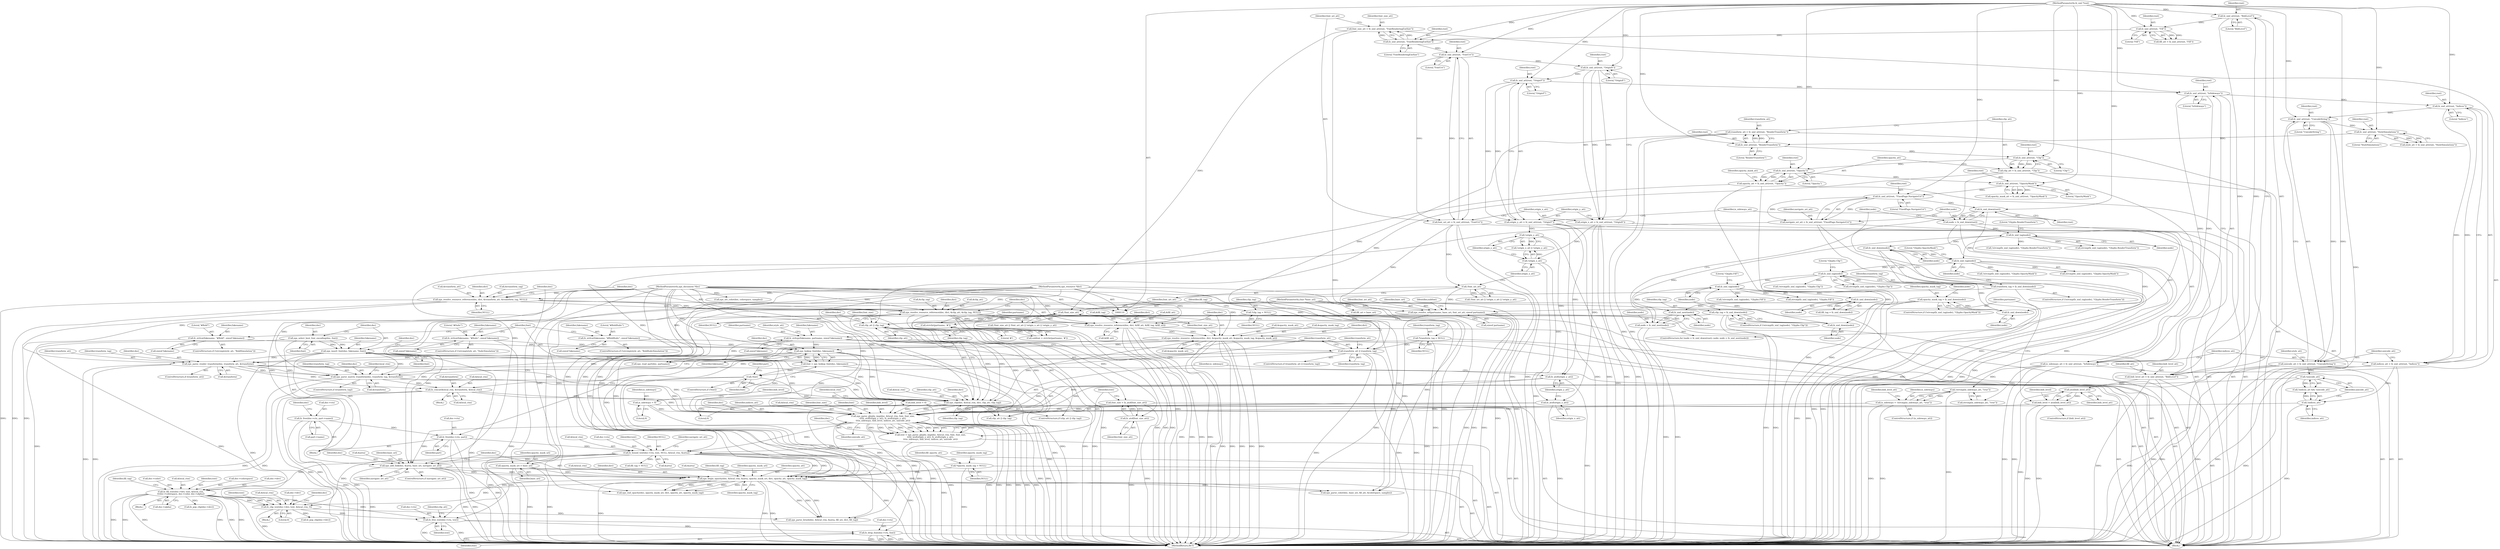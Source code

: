 digraph "0_ghostscript_60dabde18d7fe12b19da8b509bdfee9cc886aafc_1@API" {
"1000762" [label="(Call,fz_free_text(doc->ctx, text))"];
"1000642" [label="(Call,fz_bound_text(doc->ctx, text, NULL, &local_ctm, &area))"];
"1000579" [label="(Call,fz_free(doc->ctx, part))"];
"1000572" [label="(Call,fz_free(doc->ctx, part->name))"];
"1000626" [label="(Call,text = xps_parse_glyphs_imp(doc, &local_ctm, font, font_size,\n\t\t\tfz_atof(origin_x_att), fz_atof(origin_y_att),\n\t\t\tis_sideways, bidi_level, indices_att, unicode_att))"];
"1000628" [label="(Call,xps_parse_glyphs_imp(doc, &local_ctm, font, font_size,\n\t\t\tfz_atof(origin_x_att), fz_atof(origin_y_att),\n\t\t\tis_sideways, bidi_level, indices_att, unicode_att))"];
"1000568" [label="(Call,xps_insert_font(doc, fakename, font))"];
"1000565" [label="(Call,xps_select_best_font_encoding(doc, font))"];
"1000615" [label="(Call,xps_clip(doc, &local_ctm, dict, clip_att, clip_tag))"];
"1000599" [label="(Call,xps_parse_matrix_transform(doc, transform_tag, &transform))"];
"1000455" [label="(Call,xps_lookup_font(doc, fakename))"];
"1000340" [label="(Call,xps_resolve_resource_reference(doc, dict, &opacity_mask_att, &opacity_mask_tag, &opacity_mask_uri))"];
"1000331" [label="(Call,xps_resolve_resource_reference(doc, dict, &fill_att, &fill_tag, &fill_uri))"];
"1000323" [label="(Call,xps_resolve_resource_reference(doc, dict, &clip_att, &clip_tag, NULL))"];
"1000315" [label="(Call,xps_resolve_resource_reference(doc, dict, &transform_att, &transform_tag, NULL))"];
"1000111" [label="(MethodParameterIn,xps_document *doc)"];
"1000114" [label="(MethodParameterIn,xps_resource *dict)"];
"1000426" [label="(Call,fz_strlcat(fakename, \"#Bold\", sizeof fakename))"];
"1000437" [label="(Call,fz_strlcat(fakename, \"#Italic\", sizeof fakename))"];
"1000413" [label="(Call,fz_strlcpy(fakename, partname, sizeof fakename))"];
"1000397" [label="(Call,strrchr(partname, '#'))"];
"1000389" [label="(Call,xps_resolve_url(partname, base_uri, font_uri_att, sizeof partname))"];
"1000113" [label="(MethodParameterIn,char *base_uri)"];
"1000198" [label="(Call,font_uri_att = fz_xml_att(root, \"FontUri\"))"];
"1000200" [label="(Call,fz_xml_att(root, \"FontUri\"))"];
"1000195" [label="(Call,fz_xml_att(root, \"FontRenderingEmSize\"))"];
"1000190" [label="(Call,fz_xml_att(root, \"Fill\"))"];
"1000185" [label="(Call,fz_xml_att(root, \"BidiLevel\"))"];
"1000115" [label="(MethodParameterIn,fz_xml *root)"];
"1000354" [label="(Call,!font_uri_att)"];
"1000448" [label="(Call,fz_strlcat(fakename, \"#BoldItalic\", sizeof fakename))"];
"1000592" [label="(Call,xps_parse_render_transform(doc, transform_att, &transform))"];
"1000585" [label="(Call,transform_att || transform_tag)"];
"1000233" [label="(Call,transform_att = fz_xml_att(root, \"RenderTransform\"))"];
"1000235" [label="(Call,fz_xml_att(root, \"RenderTransform\"))"];
"1000230" [label="(Call,fz_xml_att(root, \"StyleSimulations\"))"];
"1000225" [label="(Call,fz_xml_att(root, \"UnicodeString\"))"];
"1000220" [label="(Call,fz_xml_att(root, \"Indices\"))"];
"1000215" [label="(Call,fz_xml_att(root, \"IsSideways\"))"];
"1000210" [label="(Call,fz_xml_att(root, \"OriginY\"))"];
"1000205" [label="(Call,fz_xml_att(root, \"OriginX\"))"];
"1000275" [label="(Call,transform_tag = fz_xml_down(node))"];
"1000277" [label="(Call,fz_xml_down(node))"];
"1000272" [label="(Call,fz_xml_tag(node))"];
"1000259" [label="(Call,node = fz_xml_down(root))"];
"1000261" [label="(Call,fz_xml_down(root))"];
"1000255" [label="(Call,fz_xml_att(root, \"FixedPage.NavigateUri\"))"];
"1000250" [label="(Call,fz_xml_att(root, \"OpacityMask\"))"];
"1000245" [label="(Call,fz_xml_att(root, \"Opacity\"))"];
"1000240" [label="(Call,fz_xml_att(root, \"Clip\"))"];
"1000264" [label="(Call,node = fz_xml_next(node))"];
"1000266" [label="(Call,fz_xml_next(node))"];
"1000302" [label="(Call,fz_xml_tag(node))"];
"1000297" [label="(Call,fz_xml_down(node))"];
"1000292" [label="(Call,fz_xml_tag(node))"];
"1000287" [label="(Call,fz_xml_down(node))"];
"1000282" [label="(Call,fz_xml_tag(node))"];
"1000307" [label="(Call,fz_xml_down(node))"];
"1000136" [label="(Call,*transform_tag = NULL)"];
"1000604" [label="(Call,fz_concat(&local_ctm, &transform, &local_ctm))"];
"1000612" [label="(Call,clip_att || clip_tag)"];
"1000238" [label="(Call,clip_att = fz_xml_att(root, \"Clip\"))"];
"1000295" [label="(Call,clip_tag = fz_xml_down(node))"];
"1000140" [label="(Call,*clip_tag = NULL)"];
"1000459" [label="(Call,!font)"];
"1000453" [label="(Call,font = xps_lookup_font(doc, fakename))"];
"1000622" [label="(Call,font_size = fz_atof(font_size_att))"];
"1000624" [label="(Call,fz_atof(font_size_att))"];
"1000351" [label="(Call,!font_size_att)"];
"1000193" [label="(Call,font_size_att = fz_xml_att(root, \"FontRenderingEmSize\"))"];
"1000634" [label="(Call,fz_atof(origin_x_att))"];
"1000357" [label="(Call,!origin_x_att)"];
"1000203" [label="(Call,origin_x_att = fz_xml_att(root, \"OriginX\"))"];
"1000636" [label="(Call,fz_atof(origin_y_att))"];
"1000208" [label="(Call,origin_y_att = fz_xml_att(root, \"OriginY\"))"];
"1000359" [label="(Call,!origin_y_att)"];
"1000377" [label="(Call,is_sideways = !strcmp(is_sideways_att, \"true\"))"];
"1000379" [label="(Call,!strcmp(is_sideways_att, \"true\"))"];
"1000213" [label="(Call,is_sideways_att = fz_xml_att(root, \"IsSideways\"))"];
"1000169" [label="(Call,is_sideways = 0)"];
"1000385" [label="(Call,bidi_level = atoi(bidi_level_att))"];
"1000387" [label="(Call,atoi(bidi_level_att))"];
"1000183" [label="(Call,bidi_level_att = fz_xml_att(root, \"BidiLevel\"))"];
"1000173" [label="(Call,bidi_level = 0)"];
"1000370" [label="(Call,!indices_att)"];
"1000218" [label="(Call,indices_att = fz_xml_att(root, \"Indices\"))"];
"1000372" [label="(Call,!unicode_att)"];
"1000223" [label="(Call,unicode_att = fz_xml_att(root, \"UnicodeString\"))"];
"1000735" [label="(Call,fz_clip_text(doc->dev, text, &local_ctm, 0))"];
"1000716" [label="(Call,fz_fill_text(doc->dev, text, &local_ctm,\n\t\t\tdoc->colorspace, doc->color, doc->alpha))"];
"1000660" [label="(Call,xps_begin_opacity(doc, &local_ctm, &area, opacity_mask_uri, dict, opacity_att, opacity_mask_tag))"];
"1000654" [label="(Call,xps_add_link(doc, &area, base_uri, navigate_uri_att))"];
"1000253" [label="(Call,navigate_uri_att = fz_xml_att(root, \"FixedPage.NavigateUri\"))"];
"1000312" [label="(Call,opacity_mask_uri = base_uri)"];
"1000243" [label="(Call,opacity_att = fz_xml_att(root, \"Opacity\"))"];
"1000285" [label="(Call,opacity_mask_tag = fz_xml_down(node))"];
"1000148" [label="(Call,*opacity_mask_tag = NULL)"];
"1000775" [label="(Call,fz_drop_font(doc->ctx, font))"];
"1000775" [label="(Call,fz_drop_font(doc->ctx, font))"];
"1000604" [label="(Call,fz_concat(&local_ctm, &transform, &local_ctm))"];
"1000428" [label="(Literal,\"#Bold\")"];
"1000593" [label="(Identifier,doc)"];
"1000377" [label="(Call,is_sideways = !strcmp(is_sideways_att, \"true\"))"];
"1000195" [label="(Call,fz_xml_att(root, \"FontRenderingEmSize\"))"];
"1000464" [label="(Identifier,part)"];
"1000222" [label="(Literal,\"Indices\")"];
"1000617" [label="(Call,&local_ctm)"];
"1000454" [label="(Identifier,font)"];
"1000456" [label="(Identifier,doc)"];
"1000601" [label="(Identifier,transform_tag)"];
"1000328" [label="(Call,&clip_tag)"];
"1000287" [label="(Call,fz_xml_down(node))"];
"1000643" [label="(Call,doc->ctx)"];
"1000280" [label="(Call,!strcmp(fz_xml_tag(node), \"Glyphs.OpacityMask\"))"];
"1000333" [label="(Identifier,dict)"];
"1000267" [label="(Identifier,node)"];
"1000330" [label="(Identifier,NULL)"];
"1000621" [label="(Identifier,clip_tag)"];
"1000186" [label="(Identifier,root)"];
"1000629" [label="(Identifier,doc)"];
"1000266" [label="(Call,fz_xml_next(node))"];
"1000776" [label="(Call,doc->ctx)"];
"1000453" [label="(Call,font = xps_lookup_font(doc, fakename))"];
"1000640" [label="(Identifier,indices_att)"];
"1000300" [label="(Call,!strcmp(fz_xml_tag(node), \"Glyphs.Fill\"))"];
"1000384" [label="(Identifier,bidi_level_att)"];
"1000661" [label="(Identifier,doc)"];
"1000388" [label="(Identifier,bidi_level_att)"];
"1000253" [label="(Call,navigate_uri_att = fz_xml_att(root, \"FixedPage.NavigateUri\"))"];
"1000314" [label="(Identifier,base_uri)"];
"1000264" [label="(Call,node = fz_xml_next(node))"];
"1000111" [label="(MethodParameterIn,xps_document *doc)"];
"1000235" [label="(Call,fz_xml_att(root, \"RenderTransform\"))"];
"1000283" [label="(Identifier,node)"];
"1000383" [label="(ControlStructure,if (bidi_level_att))"];
"1000763" [label="(Call,doc->ctx)"];
"1000630" [label="(Call,&local_ctm)"];
"1000285" [label="(Call,opacity_mask_tag = fz_xml_down(node))"];
"1000250" [label="(Call,fz_xml_att(root, \"OpacityMask\"))"];
"1000189" [label="(Identifier,fill_att)"];
"1000457" [label="(Identifier,fakename)"];
"1000313" [label="(Identifier,opacity_mask_uri)"];
"1000620" [label="(Identifier,clip_att)"];
"1000281" [label="(Call,strcmp(fz_xml_tag(node), \"Glyphs.OpacityMask\"))"];
"1000192" [label="(Literal,\"Fill\")"];
"1000766" [label="(Identifier,text)"];
"1000244" [label="(Identifier,opacity_att)"];
"1000449" [label="(Identifier,fakename)"];
"1000638" [label="(Identifier,is_sideways)"];
"1000347" [label="(Call,&opacity_mask_uri)"];
"1000369" [label="(Call,!indices_att && !unicode_att)"];
"1000646" [label="(Identifier,text)"];
"1000343" [label="(Call,&opacity_mask_att)"];
"1000371" [label="(Identifier,indices_att)"];
"1000150" [label="(Identifier,NULL)"];
"1000350" [label="(Call,!font_size_att || !font_uri_att || !origin_x_att || !origin_y_att)"];
"1000373" [label="(Identifier,unicode_att)"];
"1000600" [label="(Identifier,doc)"];
"1000634" [label="(Call,fz_atof(origin_x_att))"];
"1000627" [label="(Identifier,text)"];
"1000293" [label="(Identifier,node)"];
"1000351" [label="(Call,!font_size_att)"];
"1000622" [label="(Call,font_size = fz_atof(font_size_att))"];
"1000183" [label="(Call,bidi_level_att = fz_xml_att(root, \"BidiLevel\"))"];
"1000138" [label="(Identifier,NULL)"];
"1000113" [label="(MethodParameterIn,char *base_uri)"];
"1000170" [label="(Identifier,is_sideways)"];
"1000399" [label="(Literal,'#')"];
"1000415" [label="(Identifier,partname)"];
"1000137" [label="(Identifier,transform_tag)"];
"1000619" [label="(Identifier,dict)"];
"1000282" [label="(Call,fz_xml_tag(node))"];
"1000342" [label="(Identifier,dict)"];
"1000199" [label="(Identifier,font_uri_att)"];
"1000393" [label="(Call,sizeof partname)"];
"1000142" [label="(Identifier,NULL)"];
"1000583" [label="(Identifier,part)"];
"1000252" [label="(Literal,\"OpacityMask\")"];
"1000227" [label="(Literal,\"UnicodeString\")"];
"1000211" [label="(Identifier,root)"];
"1000389" [label="(Call,xps_resolve_url(partname, base_uri, font_uri_att, sizeof partname))"];
"1000301" [label="(Call,strcmp(fz_xml_tag(node), \"Glyphs.Fill\"))"];
"1000175" [label="(Literal,0)"];
"1000193" [label="(Call,font_size_att = fz_xml_att(root, \"FontRenderingEmSize\"))"];
"1000614" [label="(Identifier,clip_tag)"];
"1000437" [label="(Call,fz_strlcat(fakename, \"#Italic\", sizeof fakename))"];
"1000733" [label="(Identifier,fill_tag)"];
"1000769" [label="(Identifier,clip_att)"];
"1000320" [label="(Call,&transform_tag)"];
"1000341" [label="(Identifier,doc)"];
"1000318" [label="(Call,&transform_att)"];
"1000307" [label="(Call,fz_xml_down(node))"];
"1000258" [label="(ControlStructure,for (node = fz_xml_down(root); node; node = fz_xml_next(node)))"];
"1000220" [label="(Call,fz_xml_att(root, \"Indices\"))"];
"1000743" [label="(Call,xps_parse_brush(doc, &local_ctm, &area, fill_uri, dict, fill_tag))"];
"1000323" [label="(Call,xps_resolve_resource_reference(doc, dict, &clip_att, &clip_tag, NULL))"];
"1000597" [label="(ControlStructure,if (transform_tag))"];
"1000647" [label="(Identifier,NULL)"];
"1000354" [label="(Call,!font_uri_att)"];
"1000238" [label="(Call,clip_att = fz_xml_att(root, \"Clip\"))"];
"1000378" [label="(Identifier,is_sideways)"];
"1000586" [label="(Identifier,transform_att)"];
"1000413" [label="(Call,fz_strlcpy(fakename, partname, sizeof fakename))"];
"1000694" [label="(Block,)"];
"1000602" [label="(Call,&transform)"];
"1000231" [label="(Identifier,root)"];
"1000697" [label="(Call,xps_parse_color(doc, base_uri, fill_att, &colorspace, samples))"];
"1000644" [label="(Identifier,doc)"];
"1000689" [label="(Call,fill_tag = NULL)"];
"1000309" [label="(Call,fill_uri = base_uri)"];
"1000653" [label="(Identifier,navigate_uri_att)"];
"1000633" [label="(Identifier,font_size)"];
"1000289" [label="(ControlStructure,if (!strcmp(fz_xml_tag(node), \"Glyphs.Clip\")))"];
"1000256" [label="(Identifier,root)"];
"1000304" [label="(Literal,\"Glyphs.Fill\")"];
"1000756" [label="(Call,xps_end_opacity(doc, opacity_mask_uri, dict, opacity_att, opacity_mask_tag))"];
"1000188" [label="(Call,fill_att = fz_xml_att(root, \"Fill\"))"];
"1000213" [label="(Call,is_sideways_att = fz_xml_att(root, \"IsSideways\"))"];
"1000284" [label="(Literal,\"Glyphs.OpacityMask\")"];
"1000637" [label="(Identifier,origin_y_att)"];
"1000752" [label="(Call,fz_pop_clip(doc->dev))"];
"1000623" [label="(Identifier,font_size)"];
"1000385" [label="(Call,bidi_level = atoi(bidi_level_att))"];
"1000712" [label="(Call,xps_set_color(doc, colorspace, samples))"];
"1000140" [label="(Call,*clip_tag = NULL)"];
"1000257" [label="(Literal,\"FixedPage.NavigateUri\")"];
"1000662" [label="(Call,&local_ctm)"];
"1000729" [label="(Call,doc->alpha)"];
"1000357" [label="(Call,!origin_x_att)"];
"1000352" [label="(Identifier,font_size_att)"];
"1000590" [label="(ControlStructure,if (transform_att))"];
"1000571" [label="(Identifier,font)"];
"1000594" [label="(Identifier,transform_att)"];
"1000230" [label="(Call,fz_xml_att(root, \"StyleSimulations\"))"];
"1000218" [label="(Call,indices_att = fz_xml_att(root, \"Indices\"))"];
"1000572" [label="(Call,fz_free(doc->ctx, part->name))"];
"1000136" [label="(Call,*transform_tag = NULL)"];
"1000276" [label="(Identifier,transform_tag)"];
"1000624" [label="(Call,fz_atof(font_size_att))"];
"1000229" [label="(Identifier,style_att)"];
"1000667" [label="(Identifier,dict)"];
"1000255" [label="(Call,fz_xml_att(root, \"FixedPage.NavigateUri\"))"];
"1000612" [label="(Call,clip_att || clip_tag)"];
"1000210" [label="(Call,fz_xml_att(root, \"OriginY\"))"];
"1000153" [label="(Identifier,fill_opacity_att)"];
"1000219" [label="(Identifier,indices_att)"];
"1000207" [label="(Literal,\"OriginX\")"];
"1000232" [label="(Literal,\"StyleSimulations\")"];
"1000628" [label="(Call,xps_parse_glyphs_imp(doc, &local_ctm, font, font_size,\n\t\t\tfz_atof(origin_x_att), fz_atof(origin_y_att),\n\t\t\tis_sideways, bidi_level, indices_att, unicode_att))"];
"1000305" [label="(Call,fill_tag = fz_xml_down(node))"];
"1000655" [label="(Identifier,doc)"];
"1000355" [label="(Identifier,font_uri_att)"];
"1000459" [label="(Call,!font)"];
"1000390" [label="(Identifier,partname)"];
"1000294" [label="(Literal,\"Glyphs.Clip\")"];
"1000263" [label="(Identifier,node)"];
"1000324" [label="(Identifier,doc)"];
"1000585" [label="(Call,transform_att || transform_tag)"];
"1000336" [label="(Call,&fill_tag)"];
"1000296" [label="(Identifier,clip_tag)"];
"1000771" [label="(Call,fz_pop_clip(doc->dev))"];
"1000205" [label="(Call,fz_xml_att(root, \"OriginX\"))"];
"1000632" [label="(Identifier,font)"];
"1000570" [label="(Identifier,fakename)"];
"1000237" [label="(Literal,\"RenderTransform\")"];
"1000115" [label="(MethodParameterIn,fz_xml *root)"];
"1000358" [label="(Identifier,origin_x_att)"];
"1000592" [label="(Call,xps_parse_render_transform(doc, transform_att, &transform))"];
"1000606" [label="(Identifier,local_ctm)"];
"1000566" [label="(Identifier,doc)"];
"1000243" [label="(Call,opacity_att = fz_xml_att(root, \"Opacity\"))"];
"1000173" [label="(Call,bidi_level = 0)"];
"1000451" [label="(Call,sizeof fakename)"];
"1000605" [label="(Call,&local_ctm)"];
"1000642" [label="(Call,fz_bound_text(doc->ctx, text, NULL, &local_ctm, &area))"];
"1000739" [label="(Identifier,text)"];
"1000396" [label="(Identifier,subfont)"];
"1000735" [label="(Call,fz_clip_text(doc->dev, text, &local_ctm, 0))"];
"1000273" [label="(Identifier,node)"];
"1000200" [label="(Call,fz_xml_att(root, \"FontUri\"))"];
"1000216" [label="(Identifier,root)"];
"1000174" [label="(Identifier,bidi_level)"];
"1000315" [label="(Call,xps_resolve_resource_reference(doc, dict, &transform_att, &transform_tag, NULL))"];
"1000439" [label="(Literal,\"#Italic\")"];
"1000226" [label="(Identifier,root)"];
"1000726" [label="(Call,doc->color)"];
"1000461" [label="(Block,)"];
"1000225" [label="(Call,fz_xml_att(root, \"UnicodeString\"))"];
"1000659" [label="(Identifier,navigate_uri_att)"];
"1000387" [label="(Call,atoi(bidi_level_att))"];
"1000214" [label="(Identifier,is_sideways_att)"];
"1000223" [label="(Call,unicode_att = fz_xml_att(root, \"UnicodeString\"))"];
"1000356" [label="(Call,!origin_x_att || !origin_y_att)"];
"1000397" [label="(Call,strrchr(partname, '#'))"];
"1000598" [label="(Identifier,transform_tag)"];
"1000206" [label="(Identifier,root)"];
"1000581" [label="(Identifier,doc)"];
"1000613" [label="(Identifier,clip_att)"];
"1000565" [label="(Call,xps_select_best_font_encoding(doc, font))"];
"1000721" [label="(Call,&local_ctm)"];
"1000302" [label="(Call,fz_xml_tag(node))"];
"1000664" [label="(Call,&area)"];
"1000251" [label="(Identifier,root)"];
"1000740" [label="(Call,&local_ctm)"];
"1000779" [label="(Identifier,font)"];
"1000370" [label="(Call,!indices_att)"];
"1000190" [label="(Call,fz_xml_att(root, \"Fill\"))"];
"1000286" [label="(Identifier,opacity_mask_tag)"];
"1000201" [label="(Identifier,root)"];
"1000626" [label="(Call,text = xps_parse_glyphs_imp(doc, &local_ctm, font, font_size,\n\t\t\tfz_atof(origin_x_att), fz_atof(origin_y_att),\n\t\t\tis_sideways, bidi_level, indices_att, unicode_att))"];
"1000353" [label="(Call,!font_uri_att || !origin_x_att || !origin_y_att)"];
"1000303" [label="(Identifier,node)"];
"1000591" [label="(Identifier,transform_att)"];
"1000184" [label="(Identifier,bidi_level_att)"];
"1000145" [label="(Identifier,fill_tag)"];
"1000429" [label="(Call,sizeof fakename)"];
"1000212" [label="(Literal,\"OriginY\")"];
"1000249" [label="(Identifier,opacity_mask_att)"];
"1000141" [label="(Identifier,clip_tag)"];
"1000584" [label="(ControlStructure,if (transform_att || transform_tag))"];
"1000322" [label="(Identifier,NULL)"];
"1000652" [label="(ControlStructure,if (navigate_uri_att))"];
"1000221" [label="(Identifier,root)"];
"1000395" [label="(Call,subfont = strrchr(partname, '#'))"];
"1000260" [label="(Identifier,node)"];
"1000277" [label="(Call,fz_xml_down(node))"];
"1000241" [label="(Identifier,root)"];
"1000419" [label="(Identifier,style_att)"];
"1000233" [label="(Call,transform_att = fz_xml_att(root, \"RenderTransform\"))"];
"1000569" [label="(Identifier,doc)"];
"1000380" [label="(Call,strcmp(is_sideways_att, \"true\"))"];
"1000427" [label="(Identifier,fakename)"];
"1000246" [label="(Identifier,root)"];
"1000202" [label="(Literal,\"FontUri\")"];
"1000416" [label="(Call,sizeof fakename)"];
"1000338" [label="(Call,&fill_uri)"];
"1000768" [label="(Call,clip_att || clip_tag)"];
"1000308" [label="(Identifier,node)"];
"1000290" [label="(Call,!strcmp(fz_xml_tag(node), \"Glyphs.Clip\"))"];
"1000780" [label="(MethodReturn,RET)"];
"1000648" [label="(Call,&local_ctm)"];
"1000204" [label="(Identifier,origin_x_att)"];
"1000247" [label="(Literal,\"Opacity\")"];
"1000340" [label="(Call,xps_resolve_resource_reference(doc, dict, &opacity_mask_att, &opacity_mask_tag, &opacity_mask_uri))"];
"1000599" [label="(Call,xps_parse_matrix_transform(doc, transform_tag, &transform))"];
"1000248" [label="(Call,opacity_mask_att = fz_xml_att(root, \"OpacityMask\"))"];
"1000180" [label="(Identifier,local_ctm)"];
"1000292" [label="(Call,fz_xml_tag(node))"];
"1000325" [label="(Identifier,dict)"];
"1000326" [label="(Call,&clip_att)"];
"1000271" [label="(Call,strcmp(fz_xml_tag(node), \"Glyphs.RenderTransform\"))"];
"1000312" [label="(Call,opacity_mask_uri = base_uri)"];
"1000297" [label="(Call,fz_xml_down(node))"];
"1000656" [label="(Call,&area)"];
"1000438" [label="(Identifier,fakename)"];
"1000398" [label="(Identifier,partname)"];
"1000261" [label="(Call,fz_xml_down(root))"];
"1000458" [label="(ControlStructure,if (!font))"];
"1000259" [label="(Call,node = fz_xml_down(root))"];
"1000568" [label="(Call,xps_insert_font(doc, fakename, font))"];
"1000288" [label="(Identifier,node)"];
"1000573" [label="(Call,doc->ctx)"];
"1000465" [label="(Call,xps_read_part(doc, partname))"];
"1000209" [label="(Identifier,origin_y_att)"];
"1000669" [label="(Identifier,opacity_mask_tag)"];
"1000736" [label="(Call,doc->dev)"];
"1000615" [label="(Call,xps_clip(doc, &local_ctm, dict, clip_att, clip_tag))"];
"1000742" [label="(Literal,0)"];
"1000587" [label="(Identifier,transform_tag)"];
"1000345" [label="(Call,&opacity_mask_tag)"];
"1000448" [label="(Call,fz_strlcat(fakename, \"#BoldItalic\", sizeof fakename))"];
"1000295" [label="(Call,clip_tag = fz_xml_down(node))"];
"1000588" [label="(Block,)"];
"1000611" [label="(ControlStructure,if (clip_att || clip_tag))"];
"1000720" [label="(Identifier,text)"];
"1000734" [label="(Block,)"];
"1000372" [label="(Call,!unicode_att)"];
"1000242" [label="(Literal,\"Clip\")"];
"1000269" [label="(ControlStructure,if (!strcmp(fz_xml_tag(node), \"Glyphs.RenderTransform\")))"];
"1000187" [label="(Literal,\"BidiLevel\")"];
"1000316" [label="(Identifier,doc)"];
"1000149" [label="(Identifier,opacity_mask_tag)"];
"1000332" [label="(Identifier,doc)"];
"1000298" [label="(Identifier,node)"];
"1000169" [label="(Call,is_sideways = 0)"];
"1000762" [label="(Call,fz_free_text(doc->ctx, text))"];
"1000579" [label="(Call,fz_free(doc->ctx, part))"];
"1000421" [label="(ControlStructure,if (!strcmp(style_att, \"BoldSimulation\")))"];
"1000291" [label="(Call,strcmp(fz_xml_tag(node), \"Glyphs.Clip\"))"];
"1000392" [label="(Identifier,font_uri_att)"];
"1000460" [label="(Identifier,font)"];
"1000723" [label="(Call,doc->colorspace)"];
"1000650" [label="(Call,&area)"];
"1000215" [label="(Call,fz_xml_att(root, \"IsSideways\"))"];
"1000654" [label="(Call,xps_add_link(doc, &area, base_uri, navigate_uri_att))"];
"1000208" [label="(Call,origin_y_att = fz_xml_att(root, \"OriginY\"))"];
"1000194" [label="(Identifier,font_size_att)"];
"1000270" [label="(Call,!strcmp(fz_xml_tag(node), \"Glyphs.RenderTransform\"))"];
"1000116" [label="(Block,)"];
"1000236" [label="(Identifier,root)"];
"1000272" [label="(Call,fz_xml_tag(node))"];
"1000360" [label="(Identifier,origin_y_att)"];
"1000217" [label="(Literal,\"IsSideways\")"];
"1000262" [label="(Identifier,root)"];
"1000148" [label="(Call,*opacity_mask_tag = NULL)"];
"1000443" [label="(ControlStructure,if (!strcmp(style_att, \"BoldItalicSimulation\")))"];
"1000672" [label="(Identifier,fill_tag)"];
"1000375" [label="(ControlStructure,if (is_sideways_att))"];
"1000197" [label="(Literal,\"FontRenderingEmSize\")"];
"1000334" [label="(Call,&fill_att)"];
"1000391" [label="(Identifier,base_uri)"];
"1000641" [label="(Identifier,unicode_att)"];
"1000239" [label="(Identifier,clip_att)"];
"1000191" [label="(Identifier,root)"];
"1000744" [label="(Identifier,doc)"];
"1000432" [label="(ControlStructure,if (!strcmp(style_att, \"ItalicSimulation\")))"];
"1000595" [label="(Call,&transform)"];
"1000450" [label="(Literal,\"#BoldItalic\")"];
"1000274" [label="(Literal,\"Glyphs.RenderTransform\")"];
"1000567" [label="(Identifier,font)"];
"1000717" [label="(Call,doc->dev)"];
"1000265" [label="(Identifier,node)"];
"1000275" [label="(Call,transform_tag = fz_xml_down(node))"];
"1000609" [label="(Call,&local_ctm)"];
"1000426" [label="(Call,fz_strlcat(fakename, \"#Bold\", sizeof fakename))"];
"1000379" [label="(Call,!strcmp(is_sideways_att, \"true\"))"];
"1000414" [label="(Identifier,fakename)"];
"1000666" [label="(Identifier,opacity_mask_uri)"];
"1000245" [label="(Call,fz_xml_att(root, \"Opacity\"))"];
"1000224" [label="(Identifier,unicode_att)"];
"1000625" [label="(Identifier,font_size_att)"];
"1000576" [label="(Call,part->name)"];
"1000317" [label="(Identifier,dict)"];
"1000574" [label="(Identifier,doc)"];
"1000114" [label="(MethodParameterIn,xps_resource *dict)"];
"1000198" [label="(Call,font_uri_att = fz_xml_att(root, \"FontUri\"))"];
"1000359" [label="(Call,!origin_y_att)"];
"1000234" [label="(Identifier,transform_att)"];
"1000580" [label="(Call,doc->ctx)"];
"1000203" [label="(Call,origin_x_att = fz_xml_att(root, \"OriginX\"))"];
"1000185" [label="(Call,fz_xml_att(root, \"BidiLevel\"))"];
"1000668" [label="(Identifier,opacity_att)"];
"1000639" [label="(Identifier,bidi_level)"];
"1000240" [label="(Call,fz_xml_att(root, \"Clip\"))"];
"1000716" [label="(Call,fz_fill_text(doc->dev, text, &local_ctm,\n\t\t\tdoc->colorspace, doc->color, doc->alpha))"];
"1000636" [label="(Call,fz_atof(origin_y_att))"];
"1000254" [label="(Identifier,navigate_uri_att)"];
"1000607" [label="(Call,&transform)"];
"1000196" [label="(Identifier,root)"];
"1000616" [label="(Identifier,doc)"];
"1000331" [label="(Call,xps_resolve_resource_reference(doc, dict, &fill_att, &fill_tag, &fill_uri))"];
"1000228" [label="(Call,style_att = fz_xml_att(root, \"StyleSimulations\"))"];
"1000278" [label="(Identifier,node)"];
"1000279" [label="(ControlStructure,if (!strcmp(fz_xml_tag(node), \"Glyphs.OpacityMask\")))"];
"1000386" [label="(Identifier,bidi_level)"];
"1000440" [label="(Call,sizeof fakename)"];
"1000455" [label="(Call,xps_lookup_font(doc, fakename))"];
"1000171" [label="(Literal,0)"];
"1000635" [label="(Identifier,origin_x_att)"];
"1000658" [label="(Identifier,base_uri)"];
"1000660" [label="(Call,xps_begin_opacity(doc, &local_ctm, &area, opacity_mask_uri, dict, opacity_att, opacity_mask_tag))"];
"1000762" -> "1000116"  [label="AST: "];
"1000762" -> "1000766"  [label="CFG: "];
"1000763" -> "1000762"  [label="AST: "];
"1000766" -> "1000762"  [label="AST: "];
"1000769" -> "1000762"  [label="CFG: "];
"1000762" -> "1000780"  [label="DDG: "];
"1000762" -> "1000780"  [label="DDG: "];
"1000642" -> "1000762"  [label="DDG: "];
"1000642" -> "1000762"  [label="DDG: "];
"1000735" -> "1000762"  [label="DDG: "];
"1000716" -> "1000762"  [label="DDG: "];
"1000762" -> "1000775"  [label="DDG: "];
"1000642" -> "1000116"  [label="AST: "];
"1000642" -> "1000650"  [label="CFG: "];
"1000643" -> "1000642"  [label="AST: "];
"1000646" -> "1000642"  [label="AST: "];
"1000647" -> "1000642"  [label="AST: "];
"1000648" -> "1000642"  [label="AST: "];
"1000650" -> "1000642"  [label="AST: "];
"1000653" -> "1000642"  [label="CFG: "];
"1000642" -> "1000780"  [label="DDG: "];
"1000642" -> "1000780"  [label="DDG: "];
"1000579" -> "1000642"  [label="DDG: "];
"1000626" -> "1000642"  [label="DDG: "];
"1000323" -> "1000642"  [label="DDG: "];
"1000628" -> "1000642"  [label="DDG: "];
"1000642" -> "1000654"  [label="DDG: "];
"1000642" -> "1000660"  [label="DDG: "];
"1000642" -> "1000660"  [label="DDG: "];
"1000642" -> "1000689"  [label="DDG: "];
"1000642" -> "1000716"  [label="DDG: "];
"1000642" -> "1000735"  [label="DDG: "];
"1000579" -> "1000461"  [label="AST: "];
"1000579" -> "1000583"  [label="CFG: "];
"1000580" -> "1000579"  [label="AST: "];
"1000583" -> "1000579"  [label="AST: "];
"1000586" -> "1000579"  [label="CFG: "];
"1000579" -> "1000780"  [label="DDG: "];
"1000579" -> "1000780"  [label="DDG: "];
"1000572" -> "1000579"  [label="DDG: "];
"1000572" -> "1000461"  [label="AST: "];
"1000572" -> "1000576"  [label="CFG: "];
"1000573" -> "1000572"  [label="AST: "];
"1000576" -> "1000572"  [label="AST: "];
"1000581" -> "1000572"  [label="CFG: "];
"1000572" -> "1000780"  [label="DDG: "];
"1000572" -> "1000780"  [label="DDG: "];
"1000626" -> "1000116"  [label="AST: "];
"1000626" -> "1000628"  [label="CFG: "];
"1000627" -> "1000626"  [label="AST: "];
"1000628" -> "1000626"  [label="AST: "];
"1000644" -> "1000626"  [label="CFG: "];
"1000626" -> "1000780"  [label="DDG: "];
"1000628" -> "1000626"  [label="DDG: "];
"1000628" -> "1000626"  [label="DDG: "];
"1000628" -> "1000626"  [label="DDG: "];
"1000628" -> "1000626"  [label="DDG: "];
"1000628" -> "1000626"  [label="DDG: "];
"1000628" -> "1000626"  [label="DDG: "];
"1000628" -> "1000626"  [label="DDG: "];
"1000628" -> "1000626"  [label="DDG: "];
"1000628" -> "1000626"  [label="DDG: "];
"1000628" -> "1000626"  [label="DDG: "];
"1000628" -> "1000641"  [label="CFG: "];
"1000629" -> "1000628"  [label="AST: "];
"1000630" -> "1000628"  [label="AST: "];
"1000632" -> "1000628"  [label="AST: "];
"1000633" -> "1000628"  [label="AST: "];
"1000634" -> "1000628"  [label="AST: "];
"1000636" -> "1000628"  [label="AST: "];
"1000638" -> "1000628"  [label="AST: "];
"1000639" -> "1000628"  [label="AST: "];
"1000640" -> "1000628"  [label="AST: "];
"1000641" -> "1000628"  [label="AST: "];
"1000628" -> "1000780"  [label="DDG: "];
"1000628" -> "1000780"  [label="DDG: "];
"1000628" -> "1000780"  [label="DDG: "];
"1000628" -> "1000780"  [label="DDG: "];
"1000628" -> "1000780"  [label="DDG: "];
"1000628" -> "1000780"  [label="DDG: "];
"1000628" -> "1000780"  [label="DDG: "];
"1000568" -> "1000628"  [label="DDG: "];
"1000568" -> "1000628"  [label="DDG: "];
"1000615" -> "1000628"  [label="DDG: "];
"1000615" -> "1000628"  [label="DDG: "];
"1000599" -> "1000628"  [label="DDG: "];
"1000455" -> "1000628"  [label="DDG: "];
"1000592" -> "1000628"  [label="DDG: "];
"1000111" -> "1000628"  [label="DDG: "];
"1000604" -> "1000628"  [label="DDG: "];
"1000459" -> "1000628"  [label="DDG: "];
"1000622" -> "1000628"  [label="DDG: "];
"1000634" -> "1000628"  [label="DDG: "];
"1000636" -> "1000628"  [label="DDG: "];
"1000377" -> "1000628"  [label="DDG: "];
"1000169" -> "1000628"  [label="DDG: "];
"1000385" -> "1000628"  [label="DDG: "];
"1000173" -> "1000628"  [label="DDG: "];
"1000370" -> "1000628"  [label="DDG: "];
"1000372" -> "1000628"  [label="DDG: "];
"1000223" -> "1000628"  [label="DDG: "];
"1000628" -> "1000654"  [label="DDG: "];
"1000628" -> "1000660"  [label="DDG: "];
"1000628" -> "1000775"  [label="DDG: "];
"1000568" -> "1000461"  [label="AST: "];
"1000568" -> "1000571"  [label="CFG: "];
"1000569" -> "1000568"  [label="AST: "];
"1000570" -> "1000568"  [label="AST: "];
"1000571" -> "1000568"  [label="AST: "];
"1000574" -> "1000568"  [label="CFG: "];
"1000568" -> "1000780"  [label="DDG: "];
"1000568" -> "1000780"  [label="DDG: "];
"1000565" -> "1000568"  [label="DDG: "];
"1000565" -> "1000568"  [label="DDG: "];
"1000568" -> "1000592"  [label="DDG: "];
"1000568" -> "1000599"  [label="DDG: "];
"1000568" -> "1000615"  [label="DDG: "];
"1000565" -> "1000461"  [label="AST: "];
"1000565" -> "1000567"  [label="CFG: "];
"1000566" -> "1000565"  [label="AST: "];
"1000567" -> "1000565"  [label="AST: "];
"1000569" -> "1000565"  [label="CFG: "];
"1000565" -> "1000780"  [label="DDG: "];
"1000615" -> "1000611"  [label="AST: "];
"1000615" -> "1000621"  [label="CFG: "];
"1000616" -> "1000615"  [label="AST: "];
"1000617" -> "1000615"  [label="AST: "];
"1000619" -> "1000615"  [label="AST: "];
"1000620" -> "1000615"  [label="AST: "];
"1000621" -> "1000615"  [label="AST: "];
"1000623" -> "1000615"  [label="CFG: "];
"1000615" -> "1000780"  [label="DDG: "];
"1000599" -> "1000615"  [label="DDG: "];
"1000455" -> "1000615"  [label="DDG: "];
"1000592" -> "1000615"  [label="DDG: "];
"1000111" -> "1000615"  [label="DDG: "];
"1000604" -> "1000615"  [label="DDG: "];
"1000340" -> "1000615"  [label="DDG: "];
"1000114" -> "1000615"  [label="DDG: "];
"1000612" -> "1000615"  [label="DDG: "];
"1000612" -> "1000615"  [label="DDG: "];
"1000615" -> "1000660"  [label="DDG: "];
"1000615" -> "1000768"  [label="DDG: "];
"1000615" -> "1000768"  [label="DDG: "];
"1000599" -> "1000597"  [label="AST: "];
"1000599" -> "1000602"  [label="CFG: "];
"1000600" -> "1000599"  [label="AST: "];
"1000601" -> "1000599"  [label="AST: "];
"1000602" -> "1000599"  [label="AST: "];
"1000606" -> "1000599"  [label="CFG: "];
"1000599" -> "1000780"  [label="DDG: "];
"1000599" -> "1000780"  [label="DDG: "];
"1000455" -> "1000599"  [label="DDG: "];
"1000592" -> "1000599"  [label="DDG: "];
"1000592" -> "1000599"  [label="DDG: "];
"1000111" -> "1000599"  [label="DDG: "];
"1000585" -> "1000599"  [label="DDG: "];
"1000599" -> "1000604"  [label="DDG: "];
"1000455" -> "1000453"  [label="AST: "];
"1000455" -> "1000457"  [label="CFG: "];
"1000456" -> "1000455"  [label="AST: "];
"1000457" -> "1000455"  [label="AST: "];
"1000453" -> "1000455"  [label="CFG: "];
"1000455" -> "1000780"  [label="DDG: "];
"1000455" -> "1000453"  [label="DDG: "];
"1000455" -> "1000453"  [label="DDG: "];
"1000340" -> "1000455"  [label="DDG: "];
"1000111" -> "1000455"  [label="DDG: "];
"1000426" -> "1000455"  [label="DDG: "];
"1000437" -> "1000455"  [label="DDG: "];
"1000413" -> "1000455"  [label="DDG: "];
"1000448" -> "1000455"  [label="DDG: "];
"1000455" -> "1000465"  [label="DDG: "];
"1000455" -> "1000592"  [label="DDG: "];
"1000340" -> "1000116"  [label="AST: "];
"1000340" -> "1000347"  [label="CFG: "];
"1000341" -> "1000340"  [label="AST: "];
"1000342" -> "1000340"  [label="AST: "];
"1000343" -> "1000340"  [label="AST: "];
"1000345" -> "1000340"  [label="AST: "];
"1000347" -> "1000340"  [label="AST: "];
"1000352" -> "1000340"  [label="CFG: "];
"1000340" -> "1000780"  [label="DDG: "];
"1000340" -> "1000780"  [label="DDG: "];
"1000340" -> "1000780"  [label="DDG: "];
"1000340" -> "1000780"  [label="DDG: "];
"1000340" -> "1000780"  [label="DDG: "];
"1000340" -> "1000780"  [label="DDG: "];
"1000331" -> "1000340"  [label="DDG: "];
"1000331" -> "1000340"  [label="DDG: "];
"1000111" -> "1000340"  [label="DDG: "];
"1000114" -> "1000340"  [label="DDG: "];
"1000340" -> "1000660"  [label="DDG: "];
"1000331" -> "1000116"  [label="AST: "];
"1000331" -> "1000338"  [label="CFG: "];
"1000332" -> "1000331"  [label="AST: "];
"1000333" -> "1000331"  [label="AST: "];
"1000334" -> "1000331"  [label="AST: "];
"1000336" -> "1000331"  [label="AST: "];
"1000338" -> "1000331"  [label="AST: "];
"1000341" -> "1000331"  [label="CFG: "];
"1000331" -> "1000780"  [label="DDG: "];
"1000331" -> "1000780"  [label="DDG: "];
"1000331" -> "1000780"  [label="DDG: "];
"1000331" -> "1000780"  [label="DDG: "];
"1000323" -> "1000331"  [label="DDG: "];
"1000323" -> "1000331"  [label="DDG: "];
"1000111" -> "1000331"  [label="DDG: "];
"1000114" -> "1000331"  [label="DDG: "];
"1000323" -> "1000116"  [label="AST: "];
"1000323" -> "1000330"  [label="CFG: "];
"1000324" -> "1000323"  [label="AST: "];
"1000325" -> "1000323"  [label="AST: "];
"1000326" -> "1000323"  [label="AST: "];
"1000328" -> "1000323"  [label="AST: "];
"1000330" -> "1000323"  [label="AST: "];
"1000332" -> "1000323"  [label="CFG: "];
"1000323" -> "1000780"  [label="DDG: "];
"1000323" -> "1000780"  [label="DDG: "];
"1000323" -> "1000780"  [label="DDG: "];
"1000323" -> "1000780"  [label="DDG: "];
"1000315" -> "1000323"  [label="DDG: "];
"1000315" -> "1000323"  [label="DDG: "];
"1000315" -> "1000323"  [label="DDG: "];
"1000111" -> "1000323"  [label="DDG: "];
"1000114" -> "1000323"  [label="DDG: "];
"1000315" -> "1000116"  [label="AST: "];
"1000315" -> "1000322"  [label="CFG: "];
"1000316" -> "1000315"  [label="AST: "];
"1000317" -> "1000315"  [label="AST: "];
"1000318" -> "1000315"  [label="AST: "];
"1000320" -> "1000315"  [label="AST: "];
"1000322" -> "1000315"  [label="AST: "];
"1000324" -> "1000315"  [label="CFG: "];
"1000315" -> "1000780"  [label="DDG: "];
"1000315" -> "1000780"  [label="DDG: "];
"1000315" -> "1000780"  [label="DDG: "];
"1000111" -> "1000315"  [label="DDG: "];
"1000114" -> "1000315"  [label="DDG: "];
"1000111" -> "1000110"  [label="AST: "];
"1000111" -> "1000780"  [label="DDG: "];
"1000111" -> "1000465"  [label="DDG: "];
"1000111" -> "1000592"  [label="DDG: "];
"1000111" -> "1000654"  [label="DDG: "];
"1000111" -> "1000660"  [label="DDG: "];
"1000111" -> "1000697"  [label="DDG: "];
"1000111" -> "1000712"  [label="DDG: "];
"1000111" -> "1000743"  [label="DDG: "];
"1000111" -> "1000756"  [label="DDG: "];
"1000114" -> "1000110"  [label="AST: "];
"1000114" -> "1000780"  [label="DDG: "];
"1000114" -> "1000660"  [label="DDG: "];
"1000114" -> "1000743"  [label="DDG: "];
"1000114" -> "1000756"  [label="DDG: "];
"1000426" -> "1000421"  [label="AST: "];
"1000426" -> "1000429"  [label="CFG: "];
"1000427" -> "1000426"  [label="AST: "];
"1000428" -> "1000426"  [label="AST: "];
"1000429" -> "1000426"  [label="AST: "];
"1000454" -> "1000426"  [label="CFG: "];
"1000426" -> "1000780"  [label="DDG: "];
"1000437" -> "1000432"  [label="AST: "];
"1000437" -> "1000440"  [label="CFG: "];
"1000438" -> "1000437"  [label="AST: "];
"1000439" -> "1000437"  [label="AST: "];
"1000440" -> "1000437"  [label="AST: "];
"1000454" -> "1000437"  [label="CFG: "];
"1000437" -> "1000780"  [label="DDG: "];
"1000413" -> "1000116"  [label="AST: "];
"1000413" -> "1000416"  [label="CFG: "];
"1000414" -> "1000413"  [label="AST: "];
"1000415" -> "1000413"  [label="AST: "];
"1000416" -> "1000413"  [label="AST: "];
"1000419" -> "1000413"  [label="CFG: "];
"1000413" -> "1000780"  [label="DDG: "];
"1000413" -> "1000780"  [label="DDG: "];
"1000397" -> "1000413"  [label="DDG: "];
"1000413" -> "1000465"  [label="DDG: "];
"1000397" -> "1000395"  [label="AST: "];
"1000397" -> "1000399"  [label="CFG: "];
"1000398" -> "1000397"  [label="AST: "];
"1000399" -> "1000397"  [label="AST: "];
"1000395" -> "1000397"  [label="CFG: "];
"1000397" -> "1000395"  [label="DDG: "];
"1000397" -> "1000395"  [label="DDG: "];
"1000389" -> "1000397"  [label="DDG: "];
"1000389" -> "1000116"  [label="AST: "];
"1000389" -> "1000393"  [label="CFG: "];
"1000390" -> "1000389"  [label="AST: "];
"1000391" -> "1000389"  [label="AST: "];
"1000392" -> "1000389"  [label="AST: "];
"1000393" -> "1000389"  [label="AST: "];
"1000396" -> "1000389"  [label="CFG: "];
"1000389" -> "1000780"  [label="DDG: "];
"1000389" -> "1000780"  [label="DDG: "];
"1000389" -> "1000780"  [label="DDG: "];
"1000113" -> "1000389"  [label="DDG: "];
"1000198" -> "1000389"  [label="DDG: "];
"1000354" -> "1000389"  [label="DDG: "];
"1000389" -> "1000654"  [label="DDG: "];
"1000389" -> "1000697"  [label="DDG: "];
"1000113" -> "1000110"  [label="AST: "];
"1000113" -> "1000780"  [label="DDG: "];
"1000113" -> "1000309"  [label="DDG: "];
"1000113" -> "1000312"  [label="DDG: "];
"1000113" -> "1000654"  [label="DDG: "];
"1000113" -> "1000697"  [label="DDG: "];
"1000198" -> "1000116"  [label="AST: "];
"1000198" -> "1000200"  [label="CFG: "];
"1000199" -> "1000198"  [label="AST: "];
"1000200" -> "1000198"  [label="AST: "];
"1000204" -> "1000198"  [label="CFG: "];
"1000198" -> "1000780"  [label="DDG: "];
"1000198" -> "1000780"  [label="DDG: "];
"1000200" -> "1000198"  [label="DDG: "];
"1000200" -> "1000198"  [label="DDG: "];
"1000198" -> "1000354"  [label="DDG: "];
"1000200" -> "1000202"  [label="CFG: "];
"1000201" -> "1000200"  [label="AST: "];
"1000202" -> "1000200"  [label="AST: "];
"1000195" -> "1000200"  [label="DDG: "];
"1000115" -> "1000200"  [label="DDG: "];
"1000200" -> "1000205"  [label="DDG: "];
"1000195" -> "1000193"  [label="AST: "];
"1000195" -> "1000197"  [label="CFG: "];
"1000196" -> "1000195"  [label="AST: "];
"1000197" -> "1000195"  [label="AST: "];
"1000193" -> "1000195"  [label="CFG: "];
"1000195" -> "1000193"  [label="DDG: "];
"1000195" -> "1000193"  [label="DDG: "];
"1000190" -> "1000195"  [label="DDG: "];
"1000115" -> "1000195"  [label="DDG: "];
"1000190" -> "1000188"  [label="AST: "];
"1000190" -> "1000192"  [label="CFG: "];
"1000191" -> "1000190"  [label="AST: "];
"1000192" -> "1000190"  [label="AST: "];
"1000188" -> "1000190"  [label="CFG: "];
"1000190" -> "1000188"  [label="DDG: "];
"1000190" -> "1000188"  [label="DDG: "];
"1000185" -> "1000190"  [label="DDG: "];
"1000115" -> "1000190"  [label="DDG: "];
"1000185" -> "1000183"  [label="AST: "];
"1000185" -> "1000187"  [label="CFG: "];
"1000186" -> "1000185"  [label="AST: "];
"1000187" -> "1000185"  [label="AST: "];
"1000183" -> "1000185"  [label="CFG: "];
"1000185" -> "1000183"  [label="DDG: "];
"1000185" -> "1000183"  [label="DDG: "];
"1000115" -> "1000185"  [label="DDG: "];
"1000115" -> "1000110"  [label="AST: "];
"1000115" -> "1000780"  [label="DDG: "];
"1000115" -> "1000205"  [label="DDG: "];
"1000115" -> "1000210"  [label="DDG: "];
"1000115" -> "1000215"  [label="DDG: "];
"1000115" -> "1000220"  [label="DDG: "];
"1000115" -> "1000225"  [label="DDG: "];
"1000115" -> "1000230"  [label="DDG: "];
"1000115" -> "1000235"  [label="DDG: "];
"1000115" -> "1000240"  [label="DDG: "];
"1000115" -> "1000245"  [label="DDG: "];
"1000115" -> "1000250"  [label="DDG: "];
"1000115" -> "1000255"  [label="DDG: "];
"1000115" -> "1000261"  [label="DDG: "];
"1000354" -> "1000353"  [label="AST: "];
"1000354" -> "1000355"  [label="CFG: "];
"1000355" -> "1000354"  [label="AST: "];
"1000358" -> "1000354"  [label="CFG: "];
"1000353" -> "1000354"  [label="CFG: "];
"1000354" -> "1000780"  [label="DDG: "];
"1000354" -> "1000353"  [label="DDG: "];
"1000448" -> "1000443"  [label="AST: "];
"1000448" -> "1000451"  [label="CFG: "];
"1000449" -> "1000448"  [label="AST: "];
"1000450" -> "1000448"  [label="AST: "];
"1000451" -> "1000448"  [label="AST: "];
"1000454" -> "1000448"  [label="CFG: "];
"1000448" -> "1000780"  [label="DDG: "];
"1000592" -> "1000590"  [label="AST: "];
"1000592" -> "1000595"  [label="CFG: "];
"1000593" -> "1000592"  [label="AST: "];
"1000594" -> "1000592"  [label="AST: "];
"1000595" -> "1000592"  [label="AST: "];
"1000598" -> "1000592"  [label="CFG: "];
"1000592" -> "1000780"  [label="DDG: "];
"1000592" -> "1000780"  [label="DDG: "];
"1000585" -> "1000592"  [label="DDG: "];
"1000592" -> "1000604"  [label="DDG: "];
"1000585" -> "1000584"  [label="AST: "];
"1000585" -> "1000586"  [label="CFG: "];
"1000585" -> "1000587"  [label="CFG: "];
"1000586" -> "1000585"  [label="AST: "];
"1000587" -> "1000585"  [label="AST: "];
"1000591" -> "1000585"  [label="CFG: "];
"1000613" -> "1000585"  [label="CFG: "];
"1000585" -> "1000780"  [label="DDG: "];
"1000585" -> "1000780"  [label="DDG: "];
"1000585" -> "1000780"  [label="DDG: "];
"1000233" -> "1000585"  [label="DDG: "];
"1000275" -> "1000585"  [label="DDG: "];
"1000136" -> "1000585"  [label="DDG: "];
"1000233" -> "1000116"  [label="AST: "];
"1000233" -> "1000235"  [label="CFG: "];
"1000234" -> "1000233"  [label="AST: "];
"1000235" -> "1000233"  [label="AST: "];
"1000239" -> "1000233"  [label="CFG: "];
"1000233" -> "1000780"  [label="DDG: "];
"1000233" -> "1000780"  [label="DDG: "];
"1000235" -> "1000233"  [label="DDG: "];
"1000235" -> "1000233"  [label="DDG: "];
"1000235" -> "1000237"  [label="CFG: "];
"1000236" -> "1000235"  [label="AST: "];
"1000237" -> "1000235"  [label="AST: "];
"1000230" -> "1000235"  [label="DDG: "];
"1000235" -> "1000240"  [label="DDG: "];
"1000230" -> "1000228"  [label="AST: "];
"1000230" -> "1000232"  [label="CFG: "];
"1000231" -> "1000230"  [label="AST: "];
"1000232" -> "1000230"  [label="AST: "];
"1000228" -> "1000230"  [label="CFG: "];
"1000230" -> "1000228"  [label="DDG: "];
"1000230" -> "1000228"  [label="DDG: "];
"1000225" -> "1000230"  [label="DDG: "];
"1000225" -> "1000223"  [label="AST: "];
"1000225" -> "1000227"  [label="CFG: "];
"1000226" -> "1000225"  [label="AST: "];
"1000227" -> "1000225"  [label="AST: "];
"1000223" -> "1000225"  [label="CFG: "];
"1000225" -> "1000223"  [label="DDG: "];
"1000225" -> "1000223"  [label="DDG: "];
"1000220" -> "1000225"  [label="DDG: "];
"1000220" -> "1000218"  [label="AST: "];
"1000220" -> "1000222"  [label="CFG: "];
"1000221" -> "1000220"  [label="AST: "];
"1000222" -> "1000220"  [label="AST: "];
"1000218" -> "1000220"  [label="CFG: "];
"1000220" -> "1000218"  [label="DDG: "];
"1000220" -> "1000218"  [label="DDG: "];
"1000215" -> "1000220"  [label="DDG: "];
"1000215" -> "1000213"  [label="AST: "];
"1000215" -> "1000217"  [label="CFG: "];
"1000216" -> "1000215"  [label="AST: "];
"1000217" -> "1000215"  [label="AST: "];
"1000213" -> "1000215"  [label="CFG: "];
"1000215" -> "1000213"  [label="DDG: "];
"1000215" -> "1000213"  [label="DDG: "];
"1000210" -> "1000215"  [label="DDG: "];
"1000210" -> "1000208"  [label="AST: "];
"1000210" -> "1000212"  [label="CFG: "];
"1000211" -> "1000210"  [label="AST: "];
"1000212" -> "1000210"  [label="AST: "];
"1000208" -> "1000210"  [label="CFG: "];
"1000210" -> "1000208"  [label="DDG: "];
"1000210" -> "1000208"  [label="DDG: "];
"1000205" -> "1000210"  [label="DDG: "];
"1000205" -> "1000203"  [label="AST: "];
"1000205" -> "1000207"  [label="CFG: "];
"1000206" -> "1000205"  [label="AST: "];
"1000207" -> "1000205"  [label="AST: "];
"1000203" -> "1000205"  [label="CFG: "];
"1000205" -> "1000203"  [label="DDG: "];
"1000205" -> "1000203"  [label="DDG: "];
"1000275" -> "1000269"  [label="AST: "];
"1000275" -> "1000277"  [label="CFG: "];
"1000276" -> "1000275"  [label="AST: "];
"1000277" -> "1000275"  [label="AST: "];
"1000283" -> "1000275"  [label="CFG: "];
"1000275" -> "1000780"  [label="DDG: "];
"1000275" -> "1000780"  [label="DDG: "];
"1000277" -> "1000275"  [label="DDG: "];
"1000277" -> "1000278"  [label="CFG: "];
"1000278" -> "1000277"  [label="AST: "];
"1000272" -> "1000277"  [label="DDG: "];
"1000277" -> "1000282"  [label="DDG: "];
"1000272" -> "1000271"  [label="AST: "];
"1000272" -> "1000273"  [label="CFG: "];
"1000273" -> "1000272"  [label="AST: "];
"1000274" -> "1000272"  [label="CFG: "];
"1000272" -> "1000270"  [label="DDG: "];
"1000272" -> "1000271"  [label="DDG: "];
"1000259" -> "1000272"  [label="DDG: "];
"1000264" -> "1000272"  [label="DDG: "];
"1000272" -> "1000282"  [label="DDG: "];
"1000259" -> "1000258"  [label="AST: "];
"1000259" -> "1000261"  [label="CFG: "];
"1000260" -> "1000259"  [label="AST: "];
"1000261" -> "1000259"  [label="AST: "];
"1000263" -> "1000259"  [label="CFG: "];
"1000259" -> "1000780"  [label="DDG: "];
"1000259" -> "1000780"  [label="DDG: "];
"1000261" -> "1000259"  [label="DDG: "];
"1000261" -> "1000262"  [label="CFG: "];
"1000262" -> "1000261"  [label="AST: "];
"1000261" -> "1000780"  [label="DDG: "];
"1000255" -> "1000261"  [label="DDG: "];
"1000255" -> "1000253"  [label="AST: "];
"1000255" -> "1000257"  [label="CFG: "];
"1000256" -> "1000255"  [label="AST: "];
"1000257" -> "1000255"  [label="AST: "];
"1000253" -> "1000255"  [label="CFG: "];
"1000255" -> "1000253"  [label="DDG: "];
"1000255" -> "1000253"  [label="DDG: "];
"1000250" -> "1000255"  [label="DDG: "];
"1000250" -> "1000248"  [label="AST: "];
"1000250" -> "1000252"  [label="CFG: "];
"1000251" -> "1000250"  [label="AST: "];
"1000252" -> "1000250"  [label="AST: "];
"1000248" -> "1000250"  [label="CFG: "];
"1000250" -> "1000248"  [label="DDG: "];
"1000250" -> "1000248"  [label="DDG: "];
"1000245" -> "1000250"  [label="DDG: "];
"1000245" -> "1000243"  [label="AST: "];
"1000245" -> "1000247"  [label="CFG: "];
"1000246" -> "1000245"  [label="AST: "];
"1000247" -> "1000245"  [label="AST: "];
"1000243" -> "1000245"  [label="CFG: "];
"1000245" -> "1000243"  [label="DDG: "];
"1000245" -> "1000243"  [label="DDG: "];
"1000240" -> "1000245"  [label="DDG: "];
"1000240" -> "1000238"  [label="AST: "];
"1000240" -> "1000242"  [label="CFG: "];
"1000241" -> "1000240"  [label="AST: "];
"1000242" -> "1000240"  [label="AST: "];
"1000238" -> "1000240"  [label="CFG: "];
"1000240" -> "1000238"  [label="DDG: "];
"1000240" -> "1000238"  [label="DDG: "];
"1000264" -> "1000258"  [label="AST: "];
"1000264" -> "1000266"  [label="CFG: "];
"1000265" -> "1000264"  [label="AST: "];
"1000266" -> "1000264"  [label="AST: "];
"1000263" -> "1000264"  [label="CFG: "];
"1000264" -> "1000780"  [label="DDG: "];
"1000264" -> "1000780"  [label="DDG: "];
"1000266" -> "1000264"  [label="DDG: "];
"1000266" -> "1000267"  [label="CFG: "];
"1000267" -> "1000266"  [label="AST: "];
"1000302" -> "1000266"  [label="DDG: "];
"1000307" -> "1000266"  [label="DDG: "];
"1000302" -> "1000301"  [label="AST: "];
"1000302" -> "1000303"  [label="CFG: "];
"1000303" -> "1000302"  [label="AST: "];
"1000304" -> "1000302"  [label="CFG: "];
"1000302" -> "1000300"  [label="DDG: "];
"1000302" -> "1000301"  [label="DDG: "];
"1000297" -> "1000302"  [label="DDG: "];
"1000292" -> "1000302"  [label="DDG: "];
"1000302" -> "1000307"  [label="DDG: "];
"1000297" -> "1000295"  [label="AST: "];
"1000297" -> "1000298"  [label="CFG: "];
"1000298" -> "1000297"  [label="AST: "];
"1000295" -> "1000297"  [label="CFG: "];
"1000297" -> "1000295"  [label="DDG: "];
"1000292" -> "1000297"  [label="DDG: "];
"1000292" -> "1000291"  [label="AST: "];
"1000292" -> "1000293"  [label="CFG: "];
"1000293" -> "1000292"  [label="AST: "];
"1000294" -> "1000292"  [label="CFG: "];
"1000292" -> "1000290"  [label="DDG: "];
"1000292" -> "1000291"  [label="DDG: "];
"1000287" -> "1000292"  [label="DDG: "];
"1000282" -> "1000292"  [label="DDG: "];
"1000287" -> "1000285"  [label="AST: "];
"1000287" -> "1000288"  [label="CFG: "];
"1000288" -> "1000287"  [label="AST: "];
"1000285" -> "1000287"  [label="CFG: "];
"1000287" -> "1000285"  [label="DDG: "];
"1000282" -> "1000287"  [label="DDG: "];
"1000282" -> "1000281"  [label="AST: "];
"1000282" -> "1000283"  [label="CFG: "];
"1000283" -> "1000282"  [label="AST: "];
"1000284" -> "1000282"  [label="CFG: "];
"1000282" -> "1000280"  [label="DDG: "];
"1000282" -> "1000281"  [label="DDG: "];
"1000307" -> "1000305"  [label="AST: "];
"1000307" -> "1000308"  [label="CFG: "];
"1000308" -> "1000307"  [label="AST: "];
"1000305" -> "1000307"  [label="CFG: "];
"1000307" -> "1000305"  [label="DDG: "];
"1000136" -> "1000116"  [label="AST: "];
"1000136" -> "1000138"  [label="CFG: "];
"1000137" -> "1000136"  [label="AST: "];
"1000138" -> "1000136"  [label="AST: "];
"1000141" -> "1000136"  [label="CFG: "];
"1000136" -> "1000780"  [label="DDG: "];
"1000604" -> "1000588"  [label="AST: "];
"1000604" -> "1000609"  [label="CFG: "];
"1000605" -> "1000604"  [label="AST: "];
"1000607" -> "1000604"  [label="AST: "];
"1000609" -> "1000604"  [label="AST: "];
"1000613" -> "1000604"  [label="CFG: "];
"1000604" -> "1000780"  [label="DDG: "];
"1000604" -> "1000780"  [label="DDG: "];
"1000612" -> "1000611"  [label="AST: "];
"1000612" -> "1000613"  [label="CFG: "];
"1000612" -> "1000614"  [label="CFG: "];
"1000613" -> "1000612"  [label="AST: "];
"1000614" -> "1000612"  [label="AST: "];
"1000616" -> "1000612"  [label="CFG: "];
"1000623" -> "1000612"  [label="CFG: "];
"1000238" -> "1000612"  [label="DDG: "];
"1000295" -> "1000612"  [label="DDG: "];
"1000140" -> "1000612"  [label="DDG: "];
"1000612" -> "1000768"  [label="DDG: "];
"1000612" -> "1000768"  [label="DDG: "];
"1000238" -> "1000116"  [label="AST: "];
"1000239" -> "1000238"  [label="AST: "];
"1000244" -> "1000238"  [label="CFG: "];
"1000238" -> "1000780"  [label="DDG: "];
"1000238" -> "1000780"  [label="DDG: "];
"1000295" -> "1000289"  [label="AST: "];
"1000296" -> "1000295"  [label="AST: "];
"1000303" -> "1000295"  [label="CFG: "];
"1000295" -> "1000780"  [label="DDG: "];
"1000295" -> "1000780"  [label="DDG: "];
"1000140" -> "1000116"  [label="AST: "];
"1000140" -> "1000142"  [label="CFG: "];
"1000141" -> "1000140"  [label="AST: "];
"1000142" -> "1000140"  [label="AST: "];
"1000145" -> "1000140"  [label="CFG: "];
"1000140" -> "1000780"  [label="DDG: "];
"1000459" -> "1000458"  [label="AST: "];
"1000459" -> "1000460"  [label="CFG: "];
"1000460" -> "1000459"  [label="AST: "];
"1000464" -> "1000459"  [label="CFG: "];
"1000586" -> "1000459"  [label="CFG: "];
"1000459" -> "1000780"  [label="DDG: "];
"1000459" -> "1000780"  [label="DDG: "];
"1000453" -> "1000459"  [label="DDG: "];
"1000453" -> "1000116"  [label="AST: "];
"1000454" -> "1000453"  [label="AST: "];
"1000460" -> "1000453"  [label="CFG: "];
"1000453" -> "1000780"  [label="DDG: "];
"1000622" -> "1000116"  [label="AST: "];
"1000622" -> "1000624"  [label="CFG: "];
"1000623" -> "1000622"  [label="AST: "];
"1000624" -> "1000622"  [label="AST: "];
"1000627" -> "1000622"  [label="CFG: "];
"1000622" -> "1000780"  [label="DDG: "];
"1000624" -> "1000622"  [label="DDG: "];
"1000624" -> "1000625"  [label="CFG: "];
"1000625" -> "1000624"  [label="AST: "];
"1000624" -> "1000780"  [label="DDG: "];
"1000351" -> "1000624"  [label="DDG: "];
"1000351" -> "1000350"  [label="AST: "];
"1000351" -> "1000352"  [label="CFG: "];
"1000352" -> "1000351"  [label="AST: "];
"1000355" -> "1000351"  [label="CFG: "];
"1000350" -> "1000351"  [label="CFG: "];
"1000351" -> "1000780"  [label="DDG: "];
"1000351" -> "1000350"  [label="DDG: "];
"1000193" -> "1000351"  [label="DDG: "];
"1000193" -> "1000116"  [label="AST: "];
"1000194" -> "1000193"  [label="AST: "];
"1000199" -> "1000193"  [label="CFG: "];
"1000193" -> "1000780"  [label="DDG: "];
"1000634" -> "1000635"  [label="CFG: "];
"1000635" -> "1000634"  [label="AST: "];
"1000637" -> "1000634"  [label="CFG: "];
"1000634" -> "1000780"  [label="DDG: "];
"1000357" -> "1000634"  [label="DDG: "];
"1000203" -> "1000634"  [label="DDG: "];
"1000357" -> "1000356"  [label="AST: "];
"1000357" -> "1000358"  [label="CFG: "];
"1000358" -> "1000357"  [label="AST: "];
"1000360" -> "1000357"  [label="CFG: "];
"1000356" -> "1000357"  [label="CFG: "];
"1000357" -> "1000780"  [label="DDG: "];
"1000357" -> "1000356"  [label="DDG: "];
"1000203" -> "1000357"  [label="DDG: "];
"1000203" -> "1000116"  [label="AST: "];
"1000204" -> "1000203"  [label="AST: "];
"1000209" -> "1000203"  [label="CFG: "];
"1000203" -> "1000780"  [label="DDG: "];
"1000203" -> "1000780"  [label="DDG: "];
"1000636" -> "1000637"  [label="CFG: "];
"1000637" -> "1000636"  [label="AST: "];
"1000638" -> "1000636"  [label="CFG: "];
"1000636" -> "1000780"  [label="DDG: "];
"1000208" -> "1000636"  [label="DDG: "];
"1000359" -> "1000636"  [label="DDG: "];
"1000208" -> "1000116"  [label="AST: "];
"1000209" -> "1000208"  [label="AST: "];
"1000214" -> "1000208"  [label="CFG: "];
"1000208" -> "1000780"  [label="DDG: "];
"1000208" -> "1000780"  [label="DDG: "];
"1000208" -> "1000359"  [label="DDG: "];
"1000359" -> "1000356"  [label="AST: "];
"1000359" -> "1000360"  [label="CFG: "];
"1000360" -> "1000359"  [label="AST: "];
"1000356" -> "1000359"  [label="CFG: "];
"1000359" -> "1000780"  [label="DDG: "];
"1000359" -> "1000356"  [label="DDG: "];
"1000377" -> "1000375"  [label="AST: "];
"1000377" -> "1000379"  [label="CFG: "];
"1000378" -> "1000377"  [label="AST: "];
"1000379" -> "1000377"  [label="AST: "];
"1000384" -> "1000377"  [label="CFG: "];
"1000377" -> "1000780"  [label="DDG: "];
"1000377" -> "1000780"  [label="DDG: "];
"1000379" -> "1000377"  [label="DDG: "];
"1000379" -> "1000380"  [label="CFG: "];
"1000380" -> "1000379"  [label="AST: "];
"1000379" -> "1000780"  [label="DDG: "];
"1000213" -> "1000379"  [label="DDG: "];
"1000213" -> "1000116"  [label="AST: "];
"1000214" -> "1000213"  [label="AST: "];
"1000219" -> "1000213"  [label="CFG: "];
"1000213" -> "1000780"  [label="DDG: "];
"1000213" -> "1000780"  [label="DDG: "];
"1000213" -> "1000380"  [label="DDG: "];
"1000169" -> "1000116"  [label="AST: "];
"1000169" -> "1000171"  [label="CFG: "];
"1000170" -> "1000169"  [label="AST: "];
"1000171" -> "1000169"  [label="AST: "];
"1000174" -> "1000169"  [label="CFG: "];
"1000169" -> "1000780"  [label="DDG: "];
"1000385" -> "1000383"  [label="AST: "];
"1000385" -> "1000387"  [label="CFG: "];
"1000386" -> "1000385"  [label="AST: "];
"1000387" -> "1000385"  [label="AST: "];
"1000390" -> "1000385"  [label="CFG: "];
"1000385" -> "1000780"  [label="DDG: "];
"1000385" -> "1000780"  [label="DDG: "];
"1000387" -> "1000385"  [label="DDG: "];
"1000387" -> "1000388"  [label="CFG: "];
"1000388" -> "1000387"  [label="AST: "];
"1000387" -> "1000780"  [label="DDG: "];
"1000183" -> "1000387"  [label="DDG: "];
"1000183" -> "1000116"  [label="AST: "];
"1000184" -> "1000183"  [label="AST: "];
"1000189" -> "1000183"  [label="CFG: "];
"1000183" -> "1000780"  [label="DDG: "];
"1000183" -> "1000780"  [label="DDG: "];
"1000173" -> "1000116"  [label="AST: "];
"1000173" -> "1000175"  [label="CFG: "];
"1000174" -> "1000173"  [label="AST: "];
"1000175" -> "1000173"  [label="AST: "];
"1000180" -> "1000173"  [label="CFG: "];
"1000173" -> "1000780"  [label="DDG: "];
"1000370" -> "1000369"  [label="AST: "];
"1000370" -> "1000371"  [label="CFG: "];
"1000371" -> "1000370"  [label="AST: "];
"1000373" -> "1000370"  [label="CFG: "];
"1000369" -> "1000370"  [label="CFG: "];
"1000370" -> "1000780"  [label="DDG: "];
"1000370" -> "1000369"  [label="DDG: "];
"1000218" -> "1000370"  [label="DDG: "];
"1000218" -> "1000116"  [label="AST: "];
"1000219" -> "1000218"  [label="AST: "];
"1000224" -> "1000218"  [label="CFG: "];
"1000218" -> "1000780"  [label="DDG: "];
"1000218" -> "1000780"  [label="DDG: "];
"1000372" -> "1000369"  [label="AST: "];
"1000372" -> "1000373"  [label="CFG: "];
"1000373" -> "1000372"  [label="AST: "];
"1000369" -> "1000372"  [label="CFG: "];
"1000372" -> "1000780"  [label="DDG: "];
"1000372" -> "1000369"  [label="DDG: "];
"1000223" -> "1000372"  [label="DDG: "];
"1000223" -> "1000116"  [label="AST: "];
"1000224" -> "1000223"  [label="AST: "];
"1000229" -> "1000223"  [label="CFG: "];
"1000223" -> "1000780"  [label="DDG: "];
"1000223" -> "1000780"  [label="DDG: "];
"1000735" -> "1000734"  [label="AST: "];
"1000735" -> "1000742"  [label="CFG: "];
"1000736" -> "1000735"  [label="AST: "];
"1000739" -> "1000735"  [label="AST: "];
"1000740" -> "1000735"  [label="AST: "];
"1000742" -> "1000735"  [label="AST: "];
"1000744" -> "1000735"  [label="CFG: "];
"1000735" -> "1000780"  [label="DDG: "];
"1000716" -> "1000735"  [label="DDG: "];
"1000716" -> "1000735"  [label="DDG: "];
"1000716" -> "1000735"  [label="DDG: "];
"1000660" -> "1000735"  [label="DDG: "];
"1000735" -> "1000743"  [label="DDG: "];
"1000735" -> "1000752"  [label="DDG: "];
"1000716" -> "1000694"  [label="AST: "];
"1000716" -> "1000729"  [label="CFG: "];
"1000717" -> "1000716"  [label="AST: "];
"1000720" -> "1000716"  [label="AST: "];
"1000721" -> "1000716"  [label="AST: "];
"1000723" -> "1000716"  [label="AST: "];
"1000726" -> "1000716"  [label="AST: "];
"1000729" -> "1000716"  [label="AST: "];
"1000733" -> "1000716"  [label="CFG: "];
"1000716" -> "1000780"  [label="DDG: "];
"1000716" -> "1000780"  [label="DDG: "];
"1000716" -> "1000780"  [label="DDG: "];
"1000716" -> "1000780"  [label="DDG: "];
"1000716" -> "1000780"  [label="DDG: "];
"1000716" -> "1000780"  [label="DDG: "];
"1000660" -> "1000716"  [label="DDG: "];
"1000716" -> "1000771"  [label="DDG: "];
"1000660" -> "1000116"  [label="AST: "];
"1000660" -> "1000669"  [label="CFG: "];
"1000661" -> "1000660"  [label="AST: "];
"1000662" -> "1000660"  [label="AST: "];
"1000664" -> "1000660"  [label="AST: "];
"1000666" -> "1000660"  [label="AST: "];
"1000667" -> "1000660"  [label="AST: "];
"1000668" -> "1000660"  [label="AST: "];
"1000669" -> "1000660"  [label="AST: "];
"1000672" -> "1000660"  [label="CFG: "];
"1000660" -> "1000780"  [label="DDG: "];
"1000660" -> "1000780"  [label="DDG: "];
"1000660" -> "1000780"  [label="DDG: "];
"1000654" -> "1000660"  [label="DDG: "];
"1000654" -> "1000660"  [label="DDG: "];
"1000312" -> "1000660"  [label="DDG: "];
"1000243" -> "1000660"  [label="DDG: "];
"1000285" -> "1000660"  [label="DDG: "];
"1000148" -> "1000660"  [label="DDG: "];
"1000660" -> "1000697"  [label="DDG: "];
"1000660" -> "1000743"  [label="DDG: "];
"1000660" -> "1000743"  [label="DDG: "];
"1000660" -> "1000743"  [label="DDG: "];
"1000660" -> "1000756"  [label="DDG: "];
"1000660" -> "1000756"  [label="DDG: "];
"1000660" -> "1000756"  [label="DDG: "];
"1000660" -> "1000756"  [label="DDG: "];
"1000660" -> "1000756"  [label="DDG: "];
"1000654" -> "1000652"  [label="AST: "];
"1000654" -> "1000659"  [label="CFG: "];
"1000655" -> "1000654"  [label="AST: "];
"1000656" -> "1000654"  [label="AST: "];
"1000658" -> "1000654"  [label="AST: "];
"1000659" -> "1000654"  [label="AST: "];
"1000661" -> "1000654"  [label="CFG: "];
"1000654" -> "1000780"  [label="DDG: "];
"1000654" -> "1000780"  [label="DDG: "];
"1000654" -> "1000780"  [label="DDG: "];
"1000253" -> "1000654"  [label="DDG: "];
"1000654" -> "1000697"  [label="DDG: "];
"1000253" -> "1000116"  [label="AST: "];
"1000254" -> "1000253"  [label="AST: "];
"1000260" -> "1000253"  [label="CFG: "];
"1000253" -> "1000780"  [label="DDG: "];
"1000253" -> "1000780"  [label="DDG: "];
"1000312" -> "1000116"  [label="AST: "];
"1000312" -> "1000314"  [label="CFG: "];
"1000313" -> "1000312"  [label="AST: "];
"1000314" -> "1000312"  [label="AST: "];
"1000316" -> "1000312"  [label="CFG: "];
"1000312" -> "1000780"  [label="DDG: "];
"1000312" -> "1000780"  [label="DDG: "];
"1000243" -> "1000116"  [label="AST: "];
"1000244" -> "1000243"  [label="AST: "];
"1000249" -> "1000243"  [label="CFG: "];
"1000243" -> "1000780"  [label="DDG: "];
"1000243" -> "1000780"  [label="DDG: "];
"1000285" -> "1000279"  [label="AST: "];
"1000286" -> "1000285"  [label="AST: "];
"1000293" -> "1000285"  [label="CFG: "];
"1000285" -> "1000780"  [label="DDG: "];
"1000285" -> "1000780"  [label="DDG: "];
"1000148" -> "1000116"  [label="AST: "];
"1000148" -> "1000150"  [label="CFG: "];
"1000149" -> "1000148"  [label="AST: "];
"1000150" -> "1000148"  [label="AST: "];
"1000153" -> "1000148"  [label="CFG: "];
"1000148" -> "1000780"  [label="DDG: "];
"1000775" -> "1000116"  [label="AST: "];
"1000775" -> "1000779"  [label="CFG: "];
"1000776" -> "1000775"  [label="AST: "];
"1000779" -> "1000775"  [label="AST: "];
"1000780" -> "1000775"  [label="CFG: "];
"1000775" -> "1000780"  [label="DDG: "];
"1000775" -> "1000780"  [label="DDG: "];
"1000775" -> "1000780"  [label="DDG: "];
}
